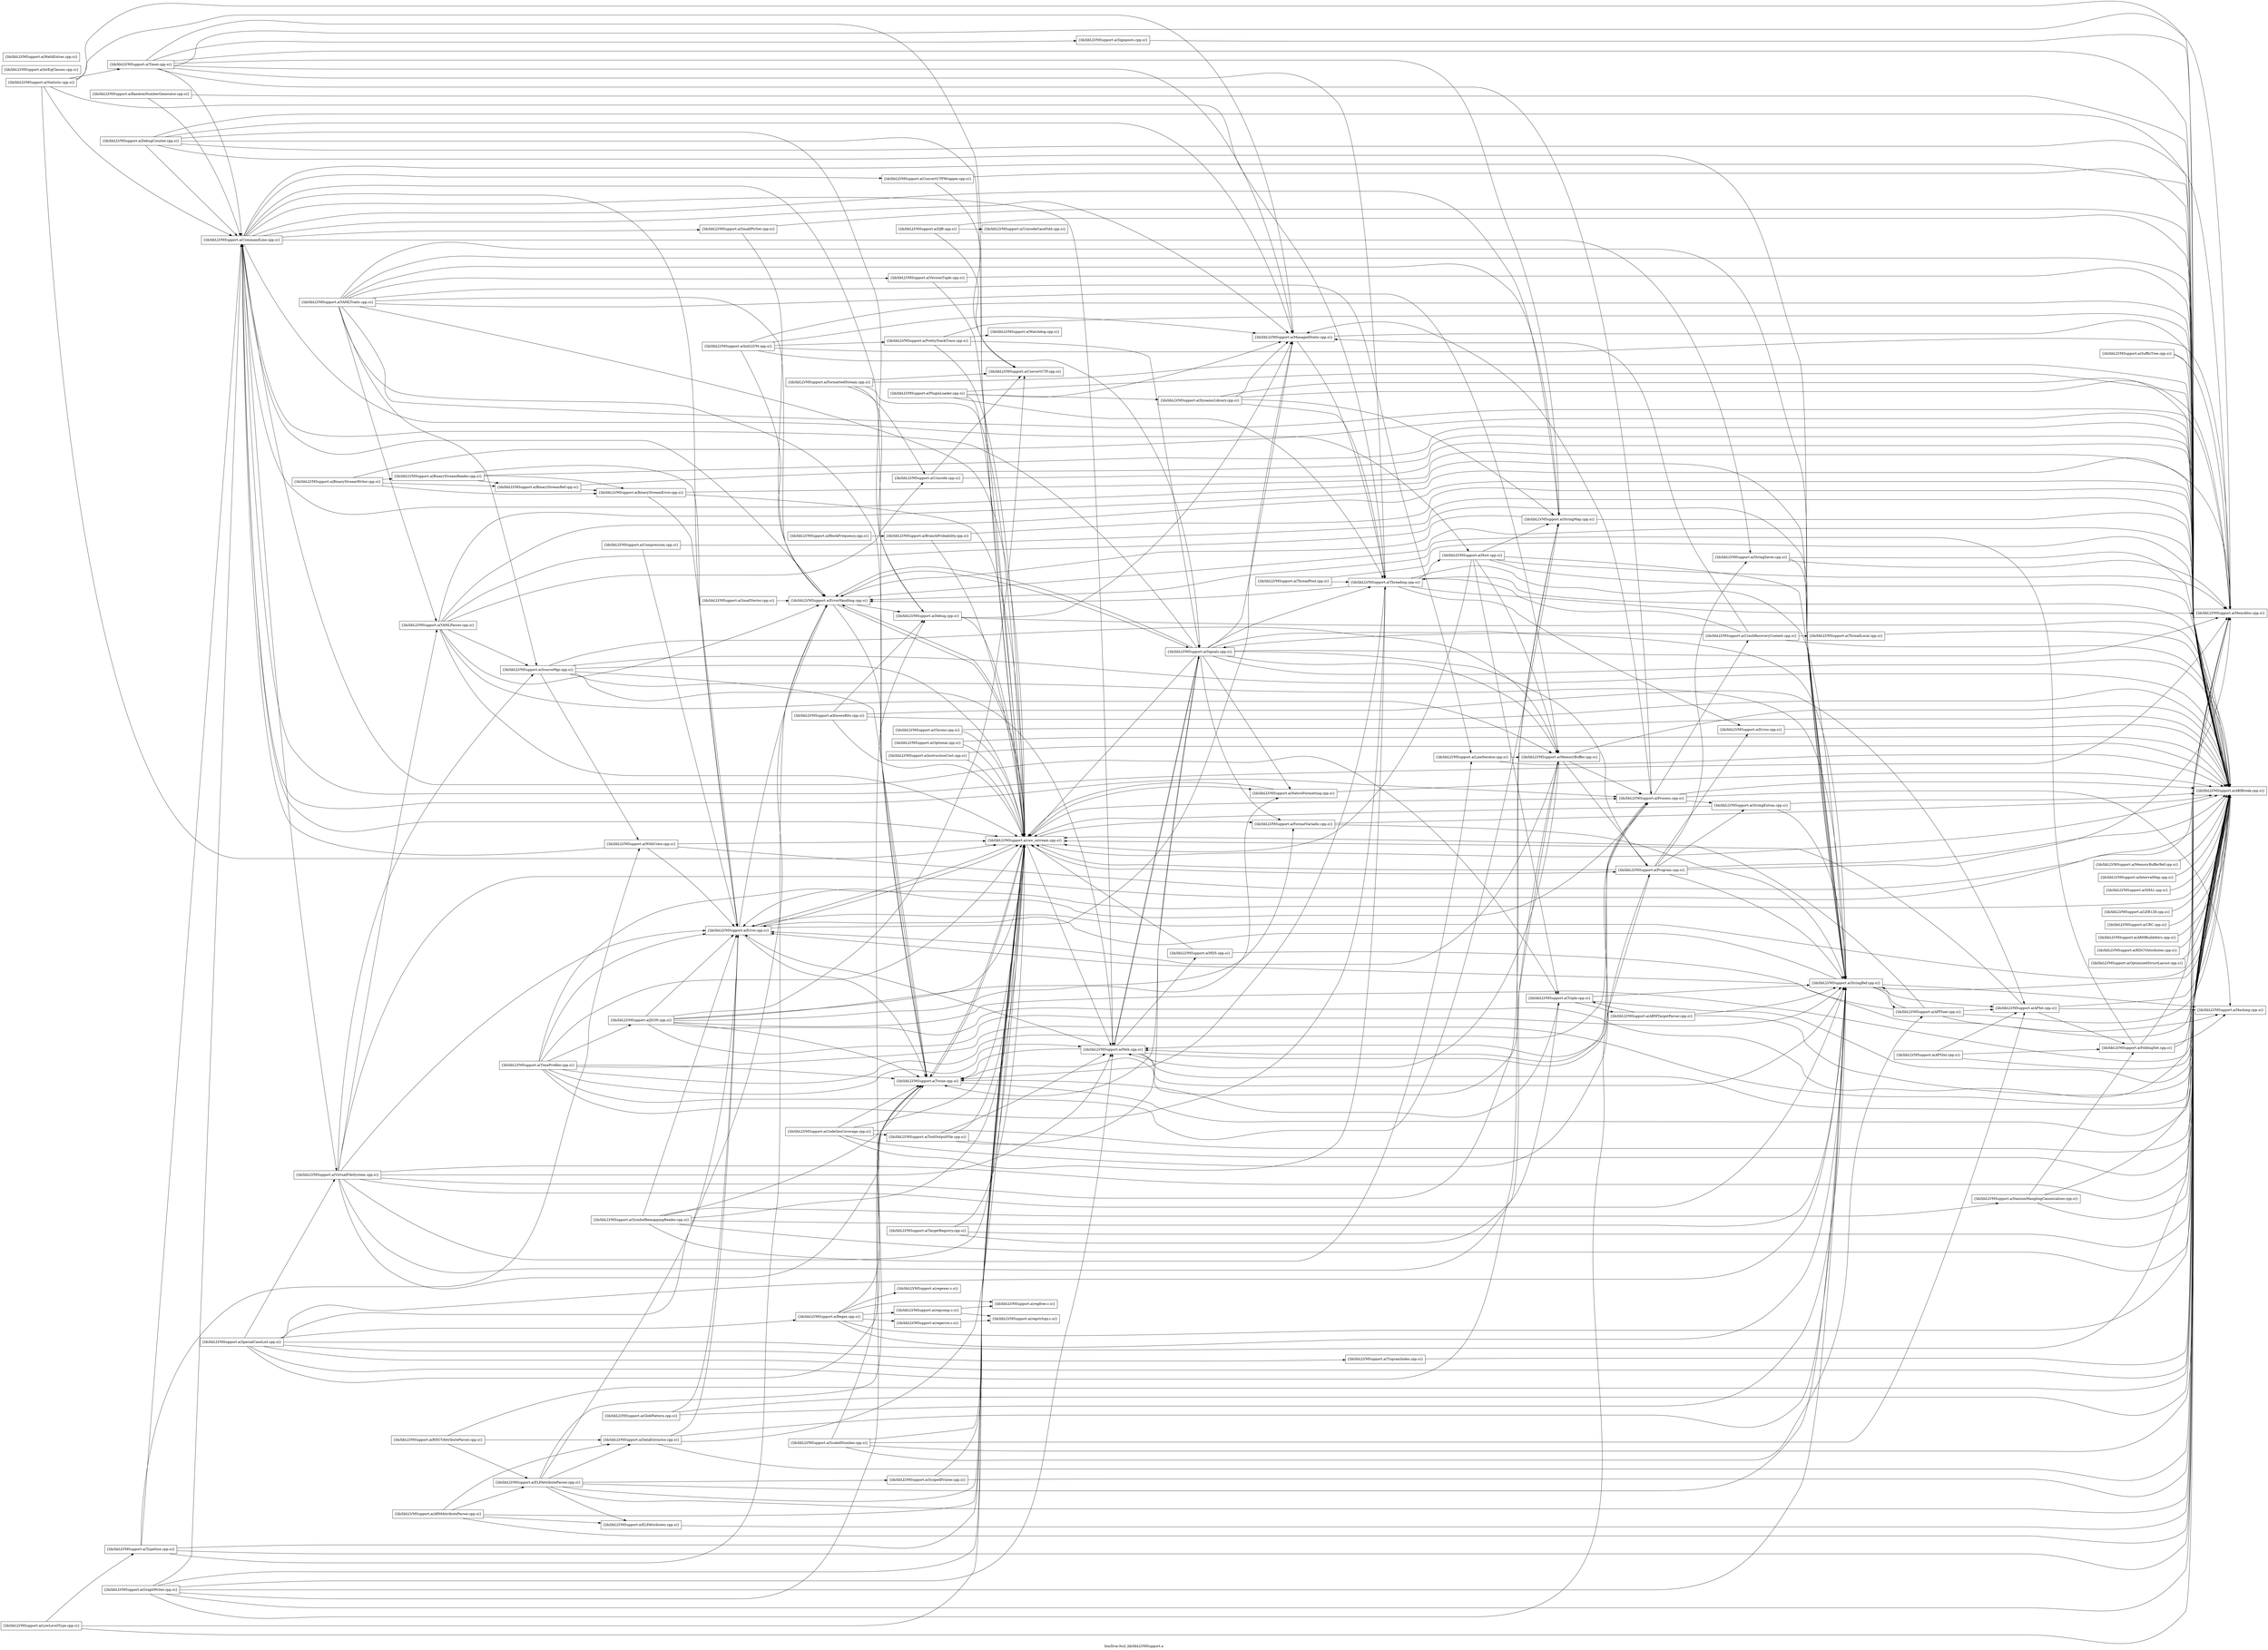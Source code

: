 digraph "bin/llvm-lto2_lib/libLLVMSupport.a" {
	label="bin/llvm-lto2_lib/libLLVMSupport.a";
	rankdir=LR;

	Node0x55c4b1888fe8 [shape=record,shape=box,group=0,label="{lib/libLLVMSupport.a(ABIBreak.cpp.o)}"];
	Node0x55c4b1897958 [shape=record,shape=box,group=0,label="{lib/libLLVMSupport.a(CommandLine.cpp.o)}"];
	Node0x55c4b1897958 -> Node0x55c4b1888fe8;
	Node0x55c4b1897958 -> Node0x55c4b1896788;
	Node0x55c4b1897958 -> Node0x55c4b1881f18;
	Node0x55c4b1897958 -> Node0x55c4b18811f8;
	Node0x55c4b1897958 -> Node0x55c4b1889d08;
	Node0x55c4b1897958 -> Node0x55c4b18987b8;
	Node0x55c4b1897958 -> Node0x55c4b1894bb8;
	Node0x55c4b1897958 -> Node0x55c4b1891e18;
	Node0x55c4b1897958 -> Node0x55c4b18814c8;
	Node0x55c4b1897958 -> Node0x55c4b1881748;
	Node0x55c4b1897958 -> Node0x55c4b18716b8;
	Node0x55c4b1897958 -> Node0x55c4b18773d8;
	Node0x55c4b1897958 -> Node0x55c4b187d468;
	Node0x55c4b1897958 -> Node0x55c4b187b078;
	Node0x55c4b1897958 -> Node0x55c4b188f618;
	Node0x55c4b1897958 -> Node0x55c4b188f8e8;
	Node0x55c4b1897958 -> Node0x55c4b188d958;
	Node0x55c4b1881f18 [shape=record,shape=box,group=0,label="{lib/libLLVMSupport.a(Error.cpp.o)}"];
	Node0x55c4b1881f18 -> Node0x55c4b1888fe8;
	Node0x55c4b1881f18 -> Node0x55c4b18811f8;
	Node0x55c4b1881f18 -> Node0x55c4b1889d08;
	Node0x55c4b1881f18 -> Node0x55c4b18773d8;
	Node0x55c4b1881f18 -> Node0x55c4b187b078;
	Node0x55c4b1886068 [shape=record,shape=box,group=0,label="{lib/libLLVMSupport.a(InitLLVM.cpp.o)}"];
	Node0x55c4b1886068 -> Node0x55c4b1888fe8;
	Node0x55c4b1886068 -> Node0x55c4b18811f8;
	Node0x55c4b1886068 -> Node0x55c4b1889d08;
	Node0x55c4b1886068 -> Node0x55c4b18987b8;
	Node0x55c4b1886068 -> Node0x55c4b1895a68;
	Node0x55c4b1886068 -> Node0x55c4b1875f88;
	Node0x55c4b1897fe8 [shape=record,shape=box,group=0,label="{lib/libLLVMSupport.a(MemoryBuffer.cpp.o)}"];
	Node0x55c4b1897fe8 -> Node0x55c4b1888fe8;
	Node0x55c4b1897fe8 -> Node0x55c4b1881f18;
	Node0x55c4b1897fe8 -> Node0x55c4b18773d8;
	Node0x55c4b1897fe8 -> Node0x55c4b188f8e8;
	Node0x55c4b1897fe8 -> Node0x55c4b188d958;
	Node0x55c4b1897fe8 -> Node0x55c4b188e3a8;
	Node0x55c4b1897868 [shape=record,shape=box,group=0,label="{lib/libLLVMSupport.a(MemoryBufferRef.cpp.o)}"];
	Node0x55c4b1897868 -> Node0x55c4b1888fe8;
	Node0x55c4b18960f8 [shape=record,shape=box,group=0,label="{lib/libLLVMSupport.a(PluginLoader.cpp.o)}"];
	Node0x55c4b18960f8 -> Node0x55c4b1888fe8;
	Node0x55c4b18960f8 -> Node0x55c4b1889d08;
	Node0x55c4b18960f8 -> Node0x55c4b187b078;
	Node0x55c4b18960f8 -> Node0x55c4b188e8f8;
	Node0x55c4b18960f8 -> Node0x55c4b1879db8;
	Node0x55c4b1881748 [shape=record,shape=box,group=0,label="{lib/libLLVMSupport.a(StringRef.cpp.o)}"];
	Node0x55c4b1881748 -> Node0x55c4b1888fe8;
	Node0x55c4b1881748 -> Node0x55c4b1888d68;
	Node0x55c4b1881748 -> Node0x55c4b1888778;
	Node0x55c4b1881748 -> Node0x55c4b1881f18;
	Node0x55c4b1881748 -> Node0x55c4b1886ce8;
	Node0x55c4b18716b8 [shape=record,shape=box,group=0,label="{lib/libLLVMSupport.a(Triple.cpp.o)}"];
	Node0x55c4b18716b8 -> Node0x55c4b1888fe8;
	Node0x55c4b18716b8 -> Node0x55c4b1881748;
	Node0x55c4b18716b8 -> Node0x55c4b18771f8;
	Node0x55c4b18716b8 -> Node0x55c4b18773d8;
	Node0x55c4b187b078 [shape=record,shape=box,group=0,label="{lib/libLLVMSupport.a(raw_ostream.cpp.o)}"];
	Node0x55c4b187b078 -> Node0x55c4b1888fe8;
	Node0x55c4b187b078 -> Node0x55c4b1881f18;
	Node0x55c4b187b078 -> Node0x55c4b18811f8;
	Node0x55c4b187b078 -> Node0x55c4b1880118;
	Node0x55c4b187b078 -> Node0x55c4b1896878;
	Node0x55c4b187b078 -> Node0x55c4b18773d8;
	Node0x55c4b187b078 -> Node0x55c4b188f8e8;
	Node0x55c4b187b078 -> Node0x55c4b188d958;
	Node0x55c4b187b078 -> Node0x55c4b188e3a8;
	Node0x55c4b1879db8 [shape=record,shape=box,group=0,label="{lib/libLLVMSupport.a(Threading.cpp.o)}"];
	Node0x55c4b1879db8 -> Node0x55c4b1888fe8;
	Node0x55c4b1879db8 -> Node0x55c4b18811f8;
	Node0x55c4b1879db8 -> Node0x55c4b18987b8;
	Node0x55c4b1879db8 -> Node0x55c4b1881748;
	Node0x55c4b1879db8 -> Node0x55c4b18773d8;
	Node0x55c4b1879db8 -> Node0x55c4b188f618;
	Node0x55c4b1879db8 -> Node0x55c4b188c198;
	Node0x55c4b1888778 [shape=record,shape=box,group=0,label="{lib/libLLVMSupport.a(APInt.cpp.o)}"];
	Node0x55c4b1888778 -> Node0x55c4b1888fe8;
	Node0x55c4b1888778 -> Node0x55c4b1881018;
	Node0x55c4b1888778 -> Node0x55c4b1886ce8;
	Node0x55c4b1888778 -> Node0x55c4b187b078;
	Node0x55c4b18811f8 [shape=record,shape=box,group=0,label="{lib/libLLVMSupport.a(ErrorHandling.cpp.o)}"];
	Node0x55c4b18811f8 -> Node0x55c4b1888fe8;
	Node0x55c4b18811f8 -> Node0x55c4b1874d68;
	Node0x55c4b18811f8 -> Node0x55c4b18773d8;
	Node0x55c4b18811f8 -> Node0x55c4b187b078;
	Node0x55c4b18811f8 -> Node0x55c4b1875f88;
	Node0x55c4b18987b8 [shape=record,shape=box,group=0,label="{lib/libLLVMSupport.a(MemAlloc.cpp.o)}"];
	Node0x55c4b18773d8 [shape=record,shape=box,group=0,label="{lib/libLLVMSupport.a(Twine.cpp.o)}"];
	Node0x55c4b18773d8 -> Node0x55c4b1888fe8;
	Node0x55c4b18773d8 -> Node0x55c4b187b078;
	Node0x55c4b1888d68 [shape=record,shape=box,group=0,label="{lib/libLLVMSupport.a(APFloat.cpp.o)}"];
	Node0x55c4b1888d68 -> Node0x55c4b1888fe8;
	Node0x55c4b1888d68 -> Node0x55c4b1888778;
	Node0x55c4b1888d68 -> Node0x55c4b1881f18;
	Node0x55c4b1888d68 -> Node0x55c4b1886ce8;
	Node0x55c4b1888d68 -> Node0x55c4b1881748;
	Node0x55c4b1888d68 -> Node0x55c4b187b078;
	Node0x55c4b1889218 [shape=record,shape=box,group=0,label="{lib/libLLVMSupport.a(KnownBits.cpp.o)}"];
	Node0x55c4b1889218 -> Node0x55c4b1888fe8;
	Node0x55c4b1889218 -> Node0x55c4b1888778;
	Node0x55c4b1889218 -> Node0x55c4b1874d68;
	Node0x55c4b1889218 -> Node0x55c4b187b078;
	Node0x55c4b1894bb8 [shape=record,shape=box,group=0,label="{lib/libLLVMSupport.a(SmallPtrSet.cpp.o)}"];
	Node0x55c4b1894bb8 -> Node0x55c4b1888fe8;
	Node0x55c4b1894bb8 -> Node0x55c4b18811f8;
	Node0x55c4b1894f78 [shape=record,shape=box,group=0,label="{lib/libLLVMSupport.a(StringExtras.cpp.o)}"];
	Node0x55c4b1894f78 -> Node0x55c4b1888fe8;
	Node0x55c4b1894f78 -> Node0x55c4b1881748;
	Node0x55c4b1894f78 -> Node0x55c4b187b078;
	Node0x55c4b187e408 [shape=record,shape=box,group=0,label="{lib/libLLVMSupport.a(TypeSize.cpp.o)}"];
	Node0x55c4b187e408 -> Node0x55c4b1888fe8;
	Node0x55c4b187e408 -> Node0x55c4b1897958;
	Node0x55c4b187e408 -> Node0x55c4b18811f8;
	Node0x55c4b187e408 -> Node0x55c4b187eea8;
	Node0x55c4b187e408 -> Node0x55c4b187b078;
	Node0x55c4b1874d68 [shape=record,shape=box,group=0,label="{lib/libLLVMSupport.a(Debug.cpp.o)}"];
	Node0x55c4b1874d68 -> Node0x55c4b1888fe8;
	Node0x55c4b1874d68 -> Node0x55c4b1889d08;
	Node0x55c4b1874d68 -> Node0x55c4b187b078;
	Node0x55c4b1889d08 [shape=record,shape=box,group=0,label="{lib/libLLVMSupport.a(ManagedStatic.cpp.o)}"];
	Node0x55c4b1889d08 -> Node0x55c4b1888fe8;
	Node0x55c4b1889d08 -> Node0x55c4b1879db8;
	Node0x55c4b188eee8 [shape=record,shape=box,group=0,label="{lib/libLLVMSupport.a(BranchProbability.cpp.o)}"];
	Node0x55c4b188eee8 -> Node0x55c4b1888fe8;
	Node0x55c4b188eee8 -> Node0x55c4b187b078;
	Node0x55c4b188f438 [shape=record,shape=box,group=0,label="{lib/libLLVMSupport.a(CodeGenCoverage.cpp.o)}"];
	Node0x55c4b188f438 -> Node0x55c4b1888fe8;
	Node0x55c4b188f438 -> Node0x55c4b1871078;
	Node0x55c4b188f438 -> Node0x55c4b18773d8;
	Node0x55c4b188f438 -> Node0x55c4b187b078;
	Node0x55c4b188f438 -> Node0x55c4b188d958;
	Node0x55c4b188f438 -> Node0x55c4b1879db8;
	Node0x55c4b1891e18 [shape=record,shape=box,group=0,label="{lib/libLLVMSupport.a(StringMap.cpp.o)}"];
	Node0x55c4b1891e18 -> Node0x55c4b1888fe8;
	Node0x55c4b1891e18 -> Node0x55c4b18811f8;
	Node0x55c4b18866f8 [shape=record,shape=box,group=0,label="{lib/libLLVMSupport.a(GraphWriter.cpp.o)}"];
	Node0x55c4b18866f8 -> Node0x55c4b1888fe8;
	Node0x55c4b18866f8 -> Node0x55c4b1897958;
	Node0x55c4b18866f8 -> Node0x55c4b1881748;
	Node0x55c4b18866f8 -> Node0x55c4b18773d8;
	Node0x55c4b18866f8 -> Node0x55c4b187b078;
	Node0x55c4b18866f8 -> Node0x55c4b188f8e8;
	Node0x55c4b18866f8 -> Node0x55c4b188e3a8;
	Node0x55c4b188e8f8 [shape=record,shape=box,group=0,label="{lib/libLLVMSupport.a(DynamicLibrary.cpp.o)}"];
	Node0x55c4b188e8f8 -> Node0x55c4b1888fe8;
	Node0x55c4b188e8f8 -> Node0x55c4b1889d08;
	Node0x55c4b188e8f8 -> Node0x55c4b18987b8;
	Node0x55c4b188e8f8 -> Node0x55c4b1891e18;
	Node0x55c4b188e8f8 -> Node0x55c4b1879db8;
	Node0x55c4b1886ce8 [shape=record,shape=box,group=0,label="{lib/libLLVMSupport.a(Hashing.cpp.o)}"];
	Node0x55c4b1896fa8 [shape=record,shape=box,group=0,label="{lib/libLLVMSupport.a(MD5.cpp.o)}"];
	Node0x55c4b1896fa8 -> Node0x55c4b1888fe8;
	Node0x55c4b1896fa8 -> Node0x55c4b187b078;
	Node0x55c4b18768e8 [shape=record,shape=box,group=0,label="{lib/libLLVMSupport.a(TargetRegistry.cpp.o)}"];
	Node0x55c4b18768e8 -> Node0x55c4b1888fe8;
	Node0x55c4b18768e8 -> Node0x55c4b18716b8;
	Node0x55c4b18768e8 -> Node0x55c4b187b078;
	Node0x55c4b18814c8 [shape=record,shape=box,group=0,label="{lib/libLLVMSupport.a(StringSaver.cpp.o)}"];
	Node0x55c4b18814c8 -> Node0x55c4b1888fe8;
	Node0x55c4b18814c8 -> Node0x55c4b18987b8;
	Node0x55c4b18814c8 -> Node0x55c4b1881748;
	Node0x55c4b188f618 [shape=record,shape=box,group=0,label="{lib/libLLVMSupport.a(Host.cpp.o)}"];
	Node0x55c4b188f618 -> Node0x55c4b1888fe8;
	Node0x55c4b188f618 -> Node0x55c4b18987b8;
	Node0x55c4b188f618 -> Node0x55c4b1897fe8;
	Node0x55c4b188f618 -> Node0x55c4b1891e18;
	Node0x55c4b188f618 -> Node0x55c4b1881748;
	Node0x55c4b188f618 -> Node0x55c4b18716b8;
	Node0x55c4b188f618 -> Node0x55c4b187b078;
	Node0x55c4b18881d8 [shape=record,shape=box,group=0,label="{lib/libLLVMSupport.a(IntEqClasses.cpp.o)}"];
	Node0x55c4b188f8e8 [shape=record,shape=box,group=0,label="{lib/libLLVMSupport.a(Path.cpp.o)}"];
	Node0x55c4b188f8e8 -> Node0x55c4b1888fe8;
	Node0x55c4b188f8e8 -> Node0x55c4b1881f18;
	Node0x55c4b188f8e8 -> Node0x55c4b1896fa8;
	Node0x55c4b188f8e8 -> Node0x55c4b1881748;
	Node0x55c4b188f8e8 -> Node0x55c4b18773d8;
	Node0x55c4b188f8e8 -> Node0x55c4b188d958;
	Node0x55c4b188f8e8 -> Node0x55c4b1875f88;
	Node0x55c4b188efd8 [shape=record,shape=box,group=0,label="{lib/libLLVMSupport.a(MathExtras.cpp.o)}"];
	Node0x55c4b1887738 [shape=record,shape=box,group=0,label="{lib/libLLVMSupport.a(IntervalMap.cpp.o)}"];
	Node0x55c4b1887738 -> Node0x55c4b1888fe8;
	Node0x55c4b1890e28 [shape=record,shape=box,group=0,label="{lib/libLLVMSupport.a(BlockFrequency.cpp.o)}"];
	Node0x55c4b1890e28 -> Node0x55c4b188eee8;
	Node0x55c4b1898588 [shape=record,shape=box,group=0,label="{lib/libLLVMSupport.a(ScaledNumber.cpp.o)}"];
	Node0x55c4b1898588 -> Node0x55c4b1888fe8;
	Node0x55c4b1898588 -> Node0x55c4b1888d68;
	Node0x55c4b1898588 -> Node0x55c4b1888778;
	Node0x55c4b1898588 -> Node0x55c4b1874d68;
	Node0x55c4b1898588 -> Node0x55c4b187b078;
	Node0x55c4b1893c68 [shape=record,shape=box,group=0,label="{lib/libLLVMSupport.a(SourceMgr.cpp.o)}"];
	Node0x55c4b1893c68 -> Node0x55c4b1888fe8;
	Node0x55c4b1893c68 -> Node0x55c4b1897fe8;
	Node0x55c4b1893c68 -> Node0x55c4b1881748;
	Node0x55c4b1893c68 -> Node0x55c4b18773d8;
	Node0x55c4b1893c68 -> Node0x55c4b187eea8;
	Node0x55c4b1893c68 -> Node0x55c4b187b078;
	Node0x55c4b1893c68 -> Node0x55c4b188f8e8;
	Node0x55c4b1881018 [shape=record,shape=box,group=0,label="{lib/libLLVMSupport.a(FoldingSet.cpp.o)}"];
	Node0x55c4b1881018 -> Node0x55c4b1888fe8;
	Node0x55c4b1881018 -> Node0x55c4b18811f8;
	Node0x55c4b1881018 -> Node0x55c4b1886ce8;
	Node0x55c4b1881018 -> Node0x55c4b18987b8;
	Node0x55c4b188a488 [shape=record,shape=box,group=0,label="{lib/libLLVMSupport.a(LowLevelType.cpp.o)}"];
	Node0x55c4b188a488 -> Node0x55c4b1888fe8;
	Node0x55c4b188a488 -> Node0x55c4b187e408;
	Node0x55c4b188a488 -> Node0x55c4b187b078;
	Node0x55c4b187b8e8 [shape=record,shape=box,group=0,label="{lib/libLLVMSupport.a(YAMLTraits.cpp.o)}"];
	Node0x55c4b187b8e8 -> Node0x55c4b1888fe8;
	Node0x55c4b187b8e8 -> Node0x55c4b18811f8;
	Node0x55c4b187b8e8 -> Node0x55c4b1888e08;
	Node0x55c4b187b8e8 -> Node0x55c4b18987b8;
	Node0x55c4b187b8e8 -> Node0x55c4b1897fe8;
	Node0x55c4b187b8e8 -> Node0x55c4b1893c68;
	Node0x55c4b187b8e8 -> Node0x55c4b1891e18;
	Node0x55c4b187b8e8 -> Node0x55c4b1881748;
	Node0x55c4b187b8e8 -> Node0x55c4b18773d8;
	Node0x55c4b187b8e8 -> Node0x55c4b187ec78;
	Node0x55c4b187b8e8 -> Node0x55c4b187b668;
	Node0x55c4b187b8e8 -> Node0x55c4b187b078;
	Node0x55c4b1888e08 [shape=record,shape=box,group=0,label="{lib/libLLVMSupport.a(LineIterator.cpp.o)}"];
	Node0x55c4b1888e08 -> Node0x55c4b1888fe8;
	Node0x55c4b1888e08 -> Node0x55c4b1897fe8;
	Node0x55c4b1873d28 [shape=record,shape=box,group=0,label="{lib/libLLVMSupport.a(DebugCounter.cpp.o)}"];
	Node0x55c4b1873d28 -> Node0x55c4b1888fe8;
	Node0x55c4b1873d28 -> Node0x55c4b1897958;
	Node0x55c4b1873d28 -> Node0x55c4b1874d68;
	Node0x55c4b1873d28 -> Node0x55c4b1889d08;
	Node0x55c4b1873d28 -> Node0x55c4b18987b8;
	Node0x55c4b1873d28 -> Node0x55c4b1881748;
	Node0x55c4b1873d28 -> Node0x55c4b187b078;
	Node0x55c4b1874958 [shape=record,shape=box,group=0,label="{lib/libLLVMSupport.a(Timer.cpp.o)}"];
	Node0x55c4b1874958 -> Node0x55c4b1888fe8;
	Node0x55c4b1874958 -> Node0x55c4b1897958;
	Node0x55c4b1874958 -> Node0x55c4b1889d08;
	Node0x55c4b1874958 -> Node0x55c4b18987b8;
	Node0x55c4b1874958 -> Node0x55c4b1891e18;
	Node0x55c4b1874958 -> Node0x55c4b18751c8;
	Node0x55c4b1874958 -> Node0x55c4b187b078;
	Node0x55c4b1874958 -> Node0x55c4b188d958;
	Node0x55c4b1874958 -> Node0x55c4b1879db8;
	Node0x55c4b1873648 [shape=record,shape=box,group=0,label="{lib/libLLVMSupport.a(SuffixTree.cpp.o)}"];
	Node0x55c4b1873648 -> Node0x55c4b1888fe8;
	Node0x55c4b1873648 -> Node0x55c4b18987b8;
	Node0x55c4b187eea8 [shape=record,shape=box,group=0,label="{lib/libLLVMSupport.a(WithColor.cpp.o)}"];
	Node0x55c4b187eea8 -> Node0x55c4b1888fe8;
	Node0x55c4b187eea8 -> Node0x55c4b1897958;
	Node0x55c4b187eea8 -> Node0x55c4b1881f18;
	Node0x55c4b187eea8 -> Node0x55c4b187b078;
	Node0x55c4b1880348 [shape=record,shape=box,group=0,label="{lib/libLLVMSupport.a(FormattedStream.cpp.o)}"];
	Node0x55c4b1880348 -> Node0x55c4b1888fe8;
	Node0x55c4b1880348 -> Node0x55c4b18752b8;
	Node0x55c4b1880348 -> Node0x55c4b1874d68;
	Node0x55c4b1880348 -> Node0x55c4b187d698;
	Node0x55c4b1880348 -> Node0x55c4b187b078;
	Node0x55c4b1894d48 [shape=record,shape=box,group=0,label="{lib/libLLVMSupport.a(Regex.cpp.o)}"];
	Node0x55c4b1894d48 -> Node0x55c4b1888fe8;
	Node0x55c4b1894d48 -> Node0x55c4b1881748;
	Node0x55c4b1894d48 -> Node0x55c4b18773d8;
	Node0x55c4b1894d48 -> Node0x55c4b187cb58;
	Node0x55c4b1894d48 -> Node0x55c4b18922c8;
	Node0x55c4b1894d48 -> Node0x55c4b1890018;
	Node0x55c4b1894d48 -> Node0x55c4b1890248;
	Node0x55c4b1887aa8 [shape=record,shape=box,group=0,label="{lib/libLLVMSupport.a(InstructionCost.cpp.o)}"];
	Node0x55c4b1887aa8 -> Node0x55c4b1888fe8;
	Node0x55c4b1887aa8 -> Node0x55c4b187b078;
	Node0x55c4b1871078 [shape=record,shape=box,group=0,label="{lib/libLLVMSupport.a(ToolOutputFile.cpp.o)}"];
	Node0x55c4b1871078 -> Node0x55c4b1888fe8;
	Node0x55c4b1871078 -> Node0x55c4b187b078;
	Node0x55c4b1871078 -> Node0x55c4b188f8e8;
	Node0x55c4b1871078 -> Node0x55c4b1875f88;
	Node0x55c4b188ec18 [shape=record,shape=box,group=0,label="{lib/libLLVMSupport.a(Chrono.cpp.o)}"];
	Node0x55c4b188ec18 -> Node0x55c4b1888fe8;
	Node0x55c4b188ec18 -> Node0x55c4b187b078;
	Node0x55c4b1895a68 [shape=record,shape=box,group=0,label="{lib/libLLVMSupport.a(PrettyStackTrace.cpp.o)}"];
	Node0x55c4b1895a68 -> Node0x55c4b1888fe8;
	Node0x55c4b1895a68 -> Node0x55c4b187b078;
	Node0x55c4b1895a68 -> Node0x55c4b1875f88;
	Node0x55c4b1895a68 -> Node0x55c4b187a498;
	Node0x55c4b1873a58 [shape=record,shape=box,group=0,label="{lib/libLLVMSupport.a(TimeProfiler.cpp.o)}"];
	Node0x55c4b1873a58 -> Node0x55c4b1888fe8;
	Node0x55c4b1873a58 -> Node0x55c4b1881f18;
	Node0x55c4b1873a58 -> Node0x55c4b18987b8;
	Node0x55c4b1873a58 -> Node0x55c4b1891e18;
	Node0x55c4b1873a58 -> Node0x55c4b1874c78;
	Node0x55c4b1873a58 -> Node0x55c4b18773d8;
	Node0x55c4b1873a58 -> Node0x55c4b187b078;
	Node0x55c4b1873a58 -> Node0x55c4b188f8e8;
	Node0x55c4b1873a58 -> Node0x55c4b188d958;
	Node0x55c4b1873a58 -> Node0x55c4b1879db8;
	Node0x55c4b18954c8 [shape=record,shape=box,group=0,label="{lib/libLLVMSupport.a(RandomNumberGenerator.cpp.o)}"];
	Node0x55c4b18954c8 -> Node0x55c4b1888fe8;
	Node0x55c4b18954c8 -> Node0x55c4b1897958;
	Node0x55c4b18951a8 [shape=record,shape=box,group=0,label="{lib/libLLVMSupport.a(Statistic.cpp.o)}"];
	Node0x55c4b18951a8 -> Node0x55c4b1888fe8;
	Node0x55c4b18951a8 -> Node0x55c4b1897958;
	Node0x55c4b18951a8 -> Node0x55c4b1889d08;
	Node0x55c4b18951a8 -> Node0x55c4b1874958;
	Node0x55c4b18951a8 -> Node0x55c4b187b078;
	Node0x55c4b18951a8 -> Node0x55c4b1879db8;
	Node0x55c4b1880118 [shape=record,shape=box,group=0,label="{lib/libLLVMSupport.a(FormatVariadic.cpp.o)}"];
	Node0x55c4b1880118 -> Node0x55c4b1888fe8;
	Node0x55c4b1880118 -> Node0x55c4b1881748;
	Node0x55c4b1896878 [shape=record,shape=box,group=0,label="{lib/libLLVMSupport.a(NativeFormatting.cpp.o)}"];
	Node0x55c4b1896878 -> Node0x55c4b1888fe8;
	Node0x55c4b1896878 -> Node0x55c4b187b078;
	Node0x55c4b1897458 [shape=record,shape=box,group=0,label="{lib/libLLVMSupport.a(SHA1.cpp.o)}"];
	Node0x55c4b1897458 -> Node0x55c4b1888fe8;
	Node0x55c4b1873378 [shape=record,shape=box,group=0,label="{lib/libLLVMSupport.a(ThreadPool.cpp.o)}"];
	Node0x55c4b1873378 -> Node0x55c4b1888fe8;
	Node0x55c4b1873378 -> Node0x55c4b1879db8;
	Node0x55c4b1897688 [shape=record,shape=box,group=0,label="{lib/libLLVMSupport.a(Compression.cpp.o)}"];
	Node0x55c4b1897688 -> Node0x55c4b1888fe8;
	Node0x55c4b1897688 -> Node0x55c4b1881f18;
	Node0x55c4b1875f88 [shape=record,shape=box,group=0,label="{lib/libLLVMSupport.a(Signals.cpp.o)}"];
	Node0x55c4b1875f88 -> Node0x55c4b1888fe8;
	Node0x55c4b1875f88 -> Node0x55c4b1897958;
	Node0x55c4b1875f88 -> Node0x55c4b18811f8;
	Node0x55c4b1875f88 -> Node0x55c4b1880118;
	Node0x55c4b1875f88 -> Node0x55c4b1889d08;
	Node0x55c4b1875f88 -> Node0x55c4b18987b8;
	Node0x55c4b1875f88 -> Node0x55c4b1897fe8;
	Node0x55c4b1875f88 -> Node0x55c4b1896878;
	Node0x55c4b1875f88 -> Node0x55c4b1881748;
	Node0x55c4b1875f88 -> Node0x55c4b18773d8;
	Node0x55c4b1875f88 -> Node0x55c4b187b078;
	Node0x55c4b1875f88 -> Node0x55c4b188f8e8;
	Node0x55c4b1875f88 -> Node0x55c4b188e3a8;
	Node0x55c4b1875f88 -> Node0x55c4b1879db8;
	Node0x55c4b1888638 [shape=record,shape=box,group=0,label="{lib/libLLVMSupport.a(LEB128.cpp.o)}"];
	Node0x55c4b1888638 -> Node0x55c4b1888fe8;
	Node0x55c4b1898308 [shape=record,shape=box,group=0,label="{lib/libLLVMSupport.a(CRC.cpp.o)}"];
	Node0x55c4b1898308 -> Node0x55c4b1888fe8;
	Node0x55c4b1875da8 [shape=record,shape=box,group=0,label="{lib/libLLVMSupport.a(DataExtractor.cpp.o)}"];
	Node0x55c4b1875da8 -> Node0x55c4b1888fe8;
	Node0x55c4b1875da8 -> Node0x55c4b1881f18;
	Node0x55c4b1875da8 -> Node0x55c4b1881748;
	Node0x55c4b1875da8 -> Node0x55c4b187b078;
	Node0x55c4b1896788 [shape=record,shape=box,group=0,label="{lib/libLLVMSupport.a(ConvertUTFWrapper.cpp.o)}"];
	Node0x55c4b1896788 -> Node0x55c4b1888fe8;
	Node0x55c4b1896788 -> Node0x55c4b18752b8;
	Node0x55c4b1887a58 [shape=record,shape=box,group=0,label="{lib/libLLVMSupport.a(ARMBuildAttrs.cpp.o)}"];
	Node0x55c4b1887a58 -> Node0x55c4b1888fe8;
	Node0x55c4b1874408 [shape=record,shape=box,group=0,label="{lib/libLLVMSupport.a(ELFAttributeParser.cpp.o)}"];
	Node0x55c4b1874408 -> Node0x55c4b1888fe8;
	Node0x55c4b1874408 -> Node0x55c4b1875da8;
	Node0x55c4b1874408 -> Node0x55c4b1873878;
	Node0x55c4b1874408 -> Node0x55c4b1881f18;
	Node0x55c4b1874408 -> Node0x55c4b18982b8;
	Node0x55c4b1874408 -> Node0x55c4b1881748;
	Node0x55c4b1874408 -> Node0x55c4b18773d8;
	Node0x55c4b1874408 -> Node0x55c4b187b078;
	Node0x55c4b1894618 [shape=record,shape=box,group=0,label="{lib/libLLVMSupport.a(RISCVAttributes.cpp.o)}"];
	Node0x55c4b1894618 -> Node0x55c4b1888fe8;
	Node0x55c4b1891eb8 [shape=record,shape=box,group=0,label="{lib/libLLVMSupport.a(BinaryStreamReader.cpp.o)}"];
	Node0x55c4b1891eb8 -> Node0x55c4b1888fe8;
	Node0x55c4b1891eb8 -> Node0x55c4b1892098;
	Node0x55c4b1891eb8 -> Node0x55c4b188fcf8;
	Node0x55c4b1891eb8 -> Node0x55c4b1881f18;
	Node0x55c4b1892098 [shape=record,shape=box,group=0,label="{lib/libLLVMSupport.a(BinaryStreamError.cpp.o)}"];
	Node0x55c4b1892098 -> Node0x55c4b1888fe8;
	Node0x55c4b1892098 -> Node0x55c4b1881f18;
	Node0x55c4b1892098 -> Node0x55c4b187b078;
	Node0x55c4b188fcf8 [shape=record,shape=box,group=0,label="{lib/libLLVMSupport.a(BinaryStreamRef.cpp.o)}"];
	Node0x55c4b188fcf8 -> Node0x55c4b1888fe8;
	Node0x55c4b188fcf8 -> Node0x55c4b1892098;
	Node0x55c4b1895e28 [shape=record,shape=box,group=0,label="{lib/libLLVMSupport.a(SpecialCaseList.cpp.o)}"];
	Node0x55c4b1895e28 -> Node0x55c4b1888fe8;
	Node0x55c4b1895e28 -> Node0x55c4b18811f8;
	Node0x55c4b1895e28 -> Node0x55c4b18987b8;
	Node0x55c4b1895e28 -> Node0x55c4b1894d48;
	Node0x55c4b1895e28 -> Node0x55c4b1891e18;
	Node0x55c4b1895e28 -> Node0x55c4b1881748;
	Node0x55c4b1895e28 -> Node0x55c4b18717a8;
	Node0x55c4b1895e28 -> Node0x55c4b18773d8;
	Node0x55c4b1895e28 -> Node0x55c4b187d468;
	Node0x55c4b187d468 [shape=record,shape=box,group=0,label="{lib/libLLVMSupport.a(VirtualFileSystem.cpp.o)}"];
	Node0x55c4b187d468 -> Node0x55c4b1888fe8;
	Node0x55c4b187d468 -> Node0x55c4b1881f18;
	Node0x55c4b187d468 -> Node0x55c4b18987b8;
	Node0x55c4b187d468 -> Node0x55c4b1897fe8;
	Node0x55c4b187d468 -> Node0x55c4b1893c68;
	Node0x55c4b187d468 -> Node0x55c4b1891e18;
	Node0x55c4b187d468 -> Node0x55c4b1881748;
	Node0x55c4b187d468 -> Node0x55c4b18773d8;
	Node0x55c4b187d468 -> Node0x55c4b187ec78;
	Node0x55c4b187d468 -> Node0x55c4b187b078;
	Node0x55c4b187d468 -> Node0x55c4b188f8e8;
	Node0x55c4b188e3a8 [shape=record,shape=box,group=0,label="{lib/libLLVMSupport.a(Program.cpp.o)}"];
	Node0x55c4b188e3a8 -> Node0x55c4b1888fe8;
	Node0x55c4b188e3a8 -> Node0x55c4b18987b8;
	Node0x55c4b188e3a8 -> Node0x55c4b1894f78;
	Node0x55c4b188e3a8 -> Node0x55c4b18814c8;
	Node0x55c4b188e3a8 -> Node0x55c4b1881748;
	Node0x55c4b188e3a8 -> Node0x55c4b187b078;
	Node0x55c4b188e3a8 -> Node0x55c4b188f8e8;
	Node0x55c4b188e3a8 -> Node0x55c4b188c198;
	Node0x55c4b1887878 [shape=record,shape=box,group=0,label="{lib/libLLVMSupport.a(ARMAttributeParser.cpp.o)}"];
	Node0x55c4b1887878 -> Node0x55c4b1888fe8;
	Node0x55c4b1887878 -> Node0x55c4b1875da8;
	Node0x55c4b1887878 -> Node0x55c4b1874408;
	Node0x55c4b1887878 -> Node0x55c4b1873878;
	Node0x55c4b1887878 -> Node0x55c4b187b078;
	Node0x55c4b1873878 [shape=record,shape=box,group=0,label="{lib/libLLVMSupport.a(ELFAttributes.cpp.o)}"];
	Node0x55c4b1873878 -> Node0x55c4b1888fe8;
	Node0x55c4b188d958 [shape=record,shape=box,group=0,label="{lib/libLLVMSupport.a(Process.cpp.o)}"];
	Node0x55c4b188d958 -> Node0x55c4b1888fe8;
	Node0x55c4b188d958 -> Node0x55c4b1881f18;
	Node0x55c4b188d958 -> Node0x55c4b1886ce8;
	Node0x55c4b188d958 -> Node0x55c4b1889d08;
	Node0x55c4b188d958 -> Node0x55c4b1894f78;
	Node0x55c4b188d958 -> Node0x55c4b188f8e8;
	Node0x55c4b188d958 -> Node0x55c4b188e628;
	Node0x55c4b18752b8 [shape=record,shape=box,group=0,label="{lib/libLLVMSupport.a(ConvertUTF.cpp.o)}"];
	Node0x55c4b18982b8 [shape=record,shape=box,group=0,label="{lib/libLLVMSupport.a(ScopedPrinter.cpp.o)}"];
	Node0x55c4b18982b8 -> Node0x55c4b1888fe8;
	Node0x55c4b18982b8 -> Node0x55c4b187b078;
	Node0x55c4b187d698 [shape=record,shape=box,group=0,label="{lib/libLLVMSupport.a(Unicode.cpp.o)}"];
	Node0x55c4b187d698 -> Node0x55c4b1888fe8;
	Node0x55c4b187d698 -> Node0x55c4b18752b8;
	Node0x55c4b187a498 [shape=record,shape=box,group=0,label="{lib/libLLVMSupport.a(Watchdog.cpp.o)}"];
	Node0x55c4b187cb58 [shape=record,shape=box,group=0,label="{lib/libLLVMSupport.a(regcomp.c.o)}"];
	Node0x55c4b187cb58 -> Node0x55c4b1890248;
	Node0x55c4b187cb58 -> Node0x55c4b1890dd8;
	Node0x55c4b18922c8 [shape=record,shape=box,group=0,label="{lib/libLLVMSupport.a(regerror.c.o)}"];
	Node0x55c4b18922c8 -> Node0x55c4b1890dd8;
	Node0x55c4b1890018 [shape=record,shape=box,group=0,label="{lib/libLLVMSupport.a(regexec.c.o)}"];
	Node0x55c4b1890248 [shape=record,shape=box,group=0,label="{lib/libLLVMSupport.a(regfree.c.o)}"];
	Node0x55c4b1896a08 [shape=record,shape=box,group=0,label="{lib/libLLVMSupport.a(RISCVAttributeParser.cpp.o)}"];
	Node0x55c4b1896a08 -> Node0x55c4b1888fe8;
	Node0x55c4b1896a08 -> Node0x55c4b1875da8;
	Node0x55c4b1896a08 -> Node0x55c4b1874408;
	Node0x55c4b1893ee8 [shape=record,shape=box,group=0,label="{lib/libLLVMSupport.a(SmallVector.cpp.o)}"];
	Node0x55c4b1893ee8 -> Node0x55c4b18811f8;
	Node0x55c4b18717a8 [shape=record,shape=box,group=0,label="{lib/libLLVMSupport.a(TrigramIndex.cpp.o)}"];
	Node0x55c4b18717a8 -> Node0x55c4b1888fe8;
	Node0x55c4b1874c78 [shape=record,shape=box,group=0,label="{lib/libLLVMSupport.a(JSON.cpp.o)}"];
	Node0x55c4b1874c78 -> Node0x55c4b1888fe8;
	Node0x55c4b1874c78 -> Node0x55c4b18752b8;
	Node0x55c4b1874c78 -> Node0x55c4b1881f18;
	Node0x55c4b1874c78 -> Node0x55c4b1880118;
	Node0x55c4b1874c78 -> Node0x55c4b18987b8;
	Node0x55c4b1874c78 -> Node0x55c4b1896878;
	Node0x55c4b1874c78 -> Node0x55c4b1881748;
	Node0x55c4b1874c78 -> Node0x55c4b18773d8;
	Node0x55c4b1874c78 -> Node0x55c4b187b078;
	Node0x55c4b18751c8 [shape=record,shape=box,group=0,label="{lib/libLLVMSupport.a(Signposts.cpp.o)}"];
	Node0x55c4b18751c8 -> Node0x55c4b1888fe8;
	Node0x55c4b18771f8 [shape=record,shape=box,group=0,label="{lib/libLLVMSupport.a(ARMTargetParser.cpp.o)}"];
	Node0x55c4b18771f8 -> Node0x55c4b1888fe8;
	Node0x55c4b18771f8 -> Node0x55c4b1881748;
	Node0x55c4b18771f8 -> Node0x55c4b18716b8;
	Node0x55c4b187ec78 [shape=record,shape=box,group=0,label="{lib/libLLVMSupport.a(YAMLParser.cpp.o)}"];
	Node0x55c4b187ec78 -> Node0x55c4b1888fe8;
	Node0x55c4b187ec78 -> Node0x55c4b18811f8;
	Node0x55c4b187ec78 -> Node0x55c4b18987b8;
	Node0x55c4b187ec78 -> Node0x55c4b1897fe8;
	Node0x55c4b187ec78 -> Node0x55c4b1893c68;
	Node0x55c4b187ec78 -> Node0x55c4b1881748;
	Node0x55c4b187ec78 -> Node0x55c4b187d698;
	Node0x55c4b187ec78 -> Node0x55c4b187b078;
	Node0x55c4b187b668 [shape=record,shape=box,group=0,label="{lib/libLLVMSupport.a(VersionTuple.cpp.o)}"];
	Node0x55c4b187b668 -> Node0x55c4b1888fe8;
	Node0x55c4b187b668 -> Node0x55c4b187b078;
	Node0x55c4b1890dd8 [shape=record,shape=box,group=0,label="{lib/libLLVMSupport.a(regstrlcpy.c.o)}"];
	Node0x55c4b188e628 [shape=record,shape=box,group=0,label="{lib/libLLVMSupport.a(CrashRecoveryContext.cpp.o)}"];
	Node0x55c4b188e628 -> Node0x55c4b1888fe8;
	Node0x55c4b188e628 -> Node0x55c4b1889d08;
	Node0x55c4b188e628 -> Node0x55c4b1875f88;
	Node0x55c4b188e628 -> Node0x55c4b18796d8;
	Node0x55c4b188e628 -> Node0x55c4b1879db8;
	Node0x55c4b18796d8 [shape=record,shape=box,group=0,label="{lib/libLLVMSupport.a(ThreadLocal.cpp.o)}"];
	Node0x55c4b18796d8 -> Node0x55c4b1888fe8;
	Node0x55c4b188c198 [shape=record,shape=box,group=0,label="{lib/libLLVMSupport.a(Errno.cpp.o)}"];
	Node0x55c4b188c198 -> Node0x55c4b1888fe8;
	Node0x55c4b1877b58 [shape=record,shape=box,group=0,label="{lib/libLLVMSupport.a(DJB.cpp.o)}"];
	Node0x55c4b1877b58 -> Node0x55c4b1888fe8;
	Node0x55c4b1877b58 -> Node0x55c4b18752b8;
	Node0x55c4b1877b58 -> Node0x55c4b1873418;
	Node0x55c4b1873418 [shape=record,shape=box,group=0,label="{lib/libLLVMSupport.a(UnicodeCaseFold.cpp.o)}"];
	Node0x55c4b188ca58 [shape=record,shape=box,group=0,label="{lib/libLLVMSupport.a(BinaryStreamWriter.cpp.o)}"];
	Node0x55c4b188ca58 -> Node0x55c4b1888fe8;
	Node0x55c4b188ca58 -> Node0x55c4b1892098;
	Node0x55c4b188ca58 -> Node0x55c4b1891eb8;
	Node0x55c4b188ca58 -> Node0x55c4b188fcf8;
	Node0x55c4b1875088 [shape=record,shape=box,group=0,label="{lib/libLLVMSupport.a(Optional.cpp.o)}"];
	Node0x55c4b1875088 -> Node0x55c4b1888fe8;
	Node0x55c4b1875088 -> Node0x55c4b187b078;
	Node0x55c4b188d188 [shape=record,shape=box,group=0,label="{lib/libLLVMSupport.a(OptimizedStructLayout.cpp.o)}"];
	Node0x55c4b188d188 -> Node0x55c4b1888fe8;
	Node0x55c4b187d008 [shape=record,shape=box,group=0,label="{lib/libLLVMSupport.a(GlobPattern.cpp.o)}"];
	Node0x55c4b187d008 -> Node0x55c4b1888fe8;
	Node0x55c4b187d008 -> Node0x55c4b1881f18;
	Node0x55c4b187d008 -> Node0x55c4b1881748;
	Node0x55c4b1885438 [shape=record,shape=box,group=0,label="{lib/libLLVMSupport.a(APSInt.cpp.o)}"];
	Node0x55c4b1885438 -> Node0x55c4b1888fe8;
	Node0x55c4b1885438 -> Node0x55c4b1888778;
	Node0x55c4b1885438 -> Node0x55c4b1881018;
	Node0x55c4b1880208 [shape=record,shape=box,group=0,label="{lib/libLLVMSupport.a(ItaniumManglingCanonicalizer.cpp.o)}"];
	Node0x55c4b1880208 -> Node0x55c4b1888fe8;
	Node0x55c4b1880208 -> Node0x55c4b1881018;
	Node0x55c4b1880208 -> Node0x55c4b18987b8;
	Node0x55c4b1881d88 [shape=record,shape=box,group=0,label="{lib/libLLVMSupport.a(SymbolRemappingReader.cpp.o)}"];
	Node0x55c4b1881d88 -> Node0x55c4b1888fe8;
	Node0x55c4b1881d88 -> Node0x55c4b1881f18;
	Node0x55c4b1881d88 -> Node0x55c4b1888e08;
	Node0x55c4b1881d88 -> Node0x55c4b1881748;
	Node0x55c4b1881d88 -> Node0x55c4b18773d8;
	Node0x55c4b1881d88 -> Node0x55c4b187b078;
	Node0x55c4b1881d88 -> Node0x55c4b1880208;
}
